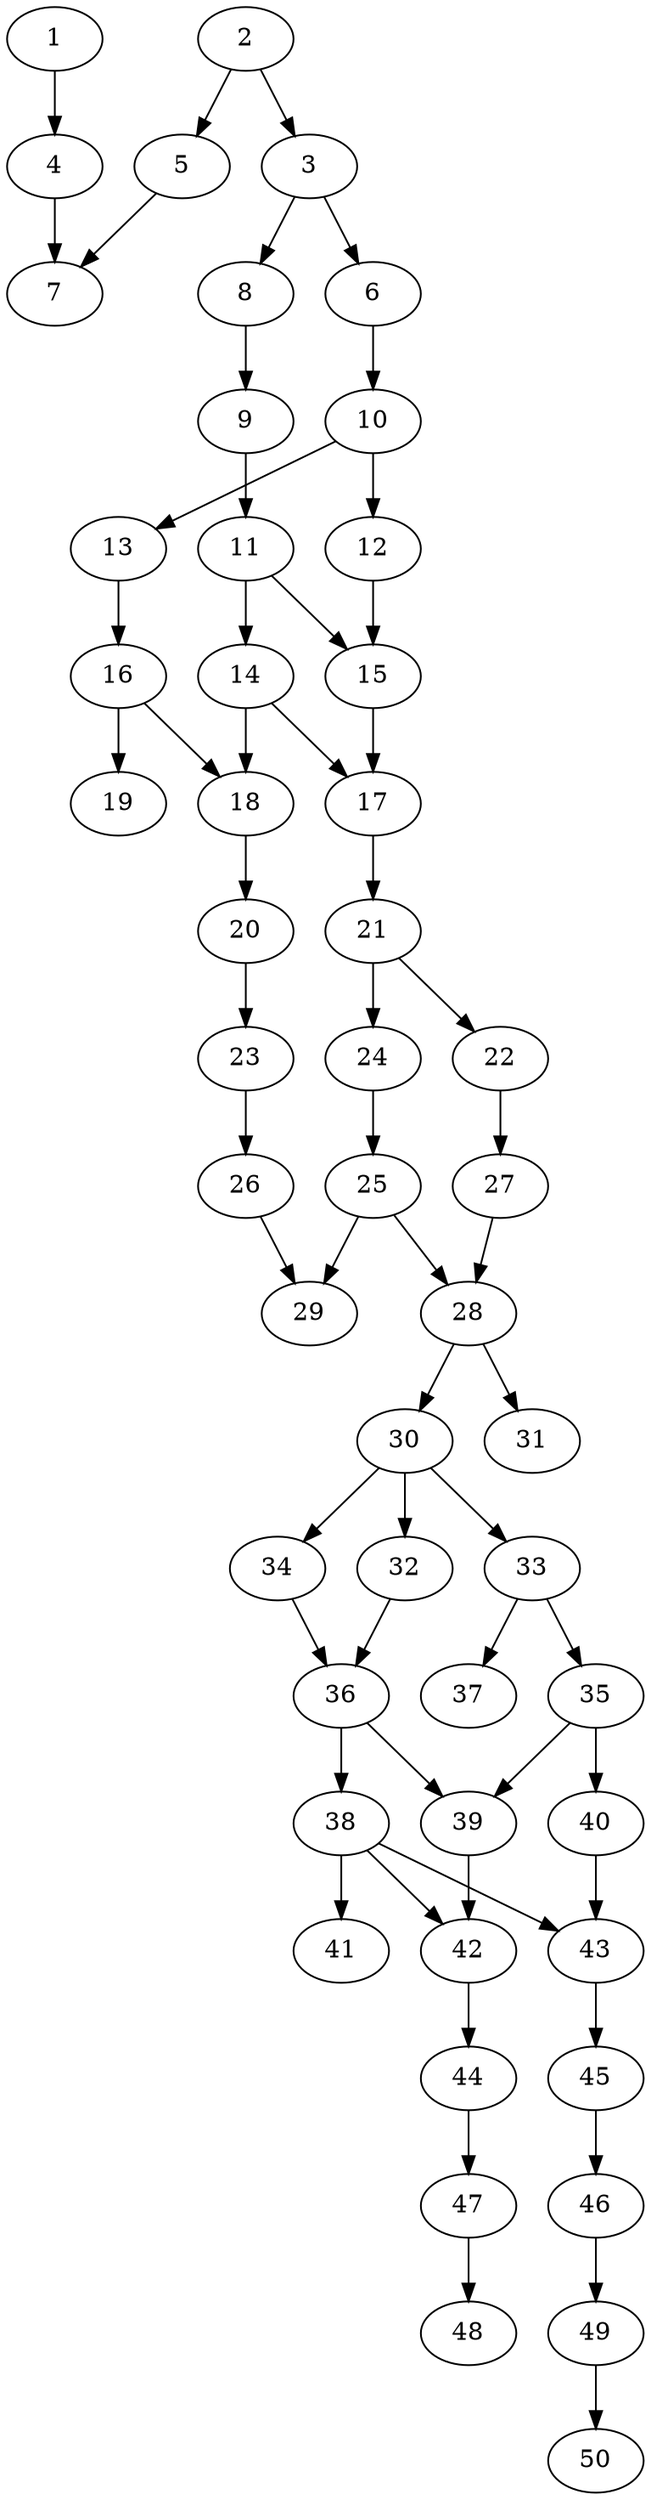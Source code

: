 // DAG automatically generated by daggen at Thu Oct  3 14:07:58 2019
// ./daggen --dot -n 50 --ccr 0.3 --fat 0.3 --regular 0.9 --density 0.5 --mindata 5242880 --maxdata 52428800 
digraph G {
  1 [size="77339307", alpha="0.18", expect_size="23201792"] 
  1 -> 4 [size ="23201792"]
  2 [size="98563413", alpha="0.13", expect_size="29569024"] 
  2 -> 3 [size ="29569024"]
  2 -> 5 [size ="29569024"]
  3 [size="52227413", alpha="0.19", expect_size="15668224"] 
  3 -> 6 [size ="15668224"]
  3 -> 8 [size ="15668224"]
  4 [size="128747520", alpha="0.09", expect_size="38624256"] 
  4 -> 7 [size ="38624256"]
  5 [size="54425600", alpha="0.16", expect_size="16327680"] 
  5 -> 7 [size ="16327680"]
  6 [size="50657280", alpha="0.10", expect_size="15197184"] 
  6 -> 10 [size ="15197184"]
  7 [size="55418880", alpha="0.04", expect_size="16625664"] 
  8 [size="104287573", alpha="0.18", expect_size="31286272"] 
  8 -> 9 [size ="31286272"]
  9 [size="100334933", alpha="0.17", expect_size="30100480"] 
  9 -> 11 [size ="30100480"]
  10 [size="108141227", alpha="0.20", expect_size="32442368"] 
  10 -> 12 [size ="32442368"]
  10 -> 13 [size ="32442368"]
  11 [size="32884053", alpha="0.18", expect_size="9865216"] 
  11 -> 14 [size ="9865216"]
  11 -> 15 [size ="9865216"]
  12 [size="19285333", alpha="0.08", expect_size="5785600"] 
  12 -> 15 [size ="5785600"]
  13 [size="119726080", alpha="0.09", expect_size="35917824"] 
  13 -> 16 [size ="35917824"]
  14 [size="115650560", alpha="0.04", expect_size="34695168"] 
  14 -> 17 [size ="34695168"]
  14 -> 18 [size ="34695168"]
  15 [size="25948160", alpha="0.18", expect_size="7784448"] 
  15 -> 17 [size ="7784448"]
  16 [size="150913707", alpha="0.07", expect_size="45274112"] 
  16 -> 18 [size ="45274112"]
  16 -> 19 [size ="45274112"]
  17 [size="75933013", alpha="0.13", expect_size="22779904"] 
  17 -> 21 [size ="22779904"]
  18 [size="103625387", alpha="0.03", expect_size="31087616"] 
  18 -> 20 [size ="31087616"]
  19 [size="87678293", alpha="0.09", expect_size="26303488"] 
  20 [size="67365547", alpha="0.16", expect_size="20209664"] 
  20 -> 23 [size ="20209664"]
  21 [size="65320960", alpha="0.12", expect_size="19596288"] 
  21 -> 22 [size ="19596288"]
  21 -> 24 [size ="19596288"]
  22 [size="46888960", alpha="0.17", expect_size="14066688"] 
  22 -> 27 [size ="14066688"]
  23 [size="112401067", alpha="0.08", expect_size="33720320"] 
  23 -> 26 [size ="33720320"]
  24 [size="27357867", alpha="0.12", expect_size="8207360"] 
  24 -> 25 [size ="8207360"]
  25 [size="59395413", alpha="0.01", expect_size="17818624"] 
  25 -> 28 [size ="17818624"]
  25 -> 29 [size ="17818624"]
  26 [size="41000960", alpha="0.14", expect_size="12300288"] 
  26 -> 29 [size ="12300288"]
  27 [size="93764267", alpha="0.12", expect_size="28129280"] 
  27 -> 28 [size ="28129280"]
  28 [size="39253333", alpha="0.01", expect_size="11776000"] 
  28 -> 30 [size ="11776000"]
  28 -> 31 [size ="11776000"]
  29 [size="62085120", alpha="0.01", expect_size="18625536"] 
  30 [size="128938667", alpha="0.12", expect_size="38681600"] 
  30 -> 32 [size ="38681600"]
  30 -> 33 [size ="38681600"]
  30 -> 34 [size ="38681600"]
  31 [size="99945813", alpha="0.05", expect_size="29983744"] 
  32 [size="34976427", alpha="0.19", expect_size="10492928"] 
  32 -> 36 [size ="10492928"]
  33 [size="172400640", alpha="0.05", expect_size="51720192"] 
  33 -> 35 [size ="51720192"]
  33 -> 37 [size ="51720192"]
  34 [size="75113813", alpha="0.04", expect_size="22534144"] 
  34 -> 36 [size ="22534144"]
  35 [size="168966827", alpha="0.04", expect_size="50690048"] 
  35 -> 39 [size ="50690048"]
  35 -> 40 [size ="50690048"]
  36 [size="19049813", alpha="0.00", expect_size="5714944"] 
  36 -> 38 [size ="5714944"]
  36 -> 39 [size ="5714944"]
  37 [size="130399573", alpha="0.05", expect_size="39119872"] 
  38 [size="69102933", alpha="0.00", expect_size="20730880"] 
  38 -> 41 [size ="20730880"]
  38 -> 42 [size ="20730880"]
  38 -> 43 [size ="20730880"]
  39 [size="79261013", alpha="0.04", expect_size="23778304"] 
  39 -> 42 [size ="23778304"]
  40 [size="86446080", alpha="0.15", expect_size="25933824"] 
  40 -> 43 [size ="25933824"]
  41 [size="24036693", alpha="0.11", expect_size="7211008"] 
  42 [size="64730453", alpha="0.12", expect_size="19419136"] 
  42 -> 44 [size ="19419136"]
  43 [size="53050027", alpha="0.04", expect_size="15915008"] 
  43 -> 45 [size ="15915008"]
  44 [size="91248640", alpha="0.18", expect_size="27374592"] 
  44 -> 47 [size ="27374592"]
  45 [size="120217600", alpha="0.17", expect_size="36065280"] 
  45 -> 46 [size ="36065280"]
  46 [size="148425387", alpha="0.19", expect_size="44527616"] 
  46 -> 49 [size ="44527616"]
  47 [size="152029867", alpha="0.11", expect_size="45608960"] 
  47 -> 48 [size ="45608960"]
  48 [size="32201387", alpha="0.05", expect_size="9660416"] 
  49 [size="32375467", alpha="0.05", expect_size="9712640"] 
  49 -> 50 [size ="9712640"]
  50 [size="65471147", alpha="0.19", expect_size="19641344"] 
}
